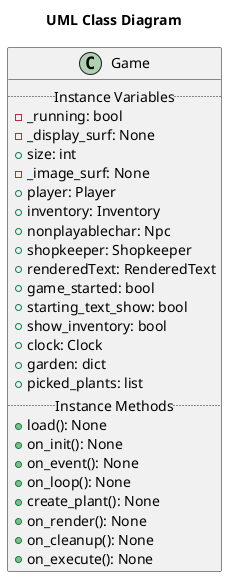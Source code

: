 @startuml game
scale 1
title  "UML Class Diagram"
class Game {
	.. Instance Variables ..
	- _running: bool 
	- _display_surf: None
	+ size: int
	- _image_surf: None
	+ player: Player
	+ inventory: Inventory
	+ nonplayablechar: Npc
	+ shopkeeper: Shopkeeper
	+ renderedText: RenderedText
	+ game_started: bool
	+ starting_text_show: bool
	+ show_inventory: bool
	+ clock: Clock 
	+ garden: dict 
	+ picked_plants: list
	.. Instance Methods ..
	+ load(): None
	+ on_init(): None
	+ on_event(): None
	+ on_loop(): None
	+ create_plant(): None
	+ on_render(): None
	+ on_cleanup(): None
	+ on_execute(): None
}
@enduml